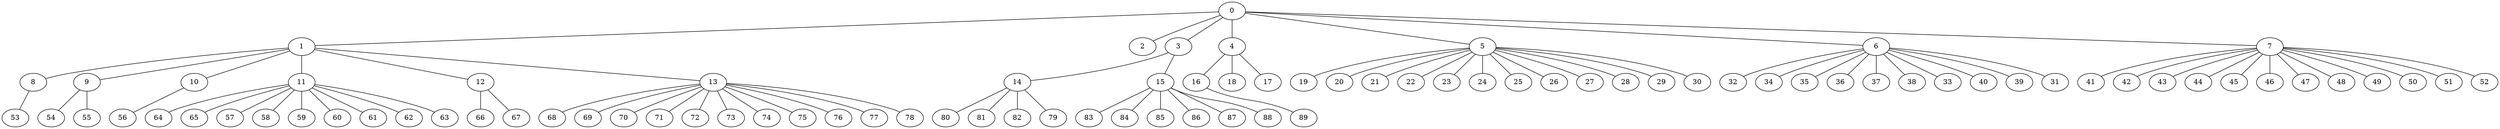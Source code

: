 
graph graphname {
    0 -- 1
0 -- 2
0 -- 3
0 -- 4
0 -- 5
0 -- 6
0 -- 7
1 -- 8
1 -- 9
1 -- 10
1 -- 11
1 -- 12
1 -- 13
3 -- 14
3 -- 15
4 -- 16
4 -- 18
4 -- 17
5 -- 19
5 -- 20
5 -- 21
5 -- 22
5 -- 23
5 -- 24
5 -- 25
5 -- 26
5 -- 27
5 -- 28
5 -- 29
5 -- 30
6 -- 32
6 -- 34
6 -- 35
6 -- 36
6 -- 37
6 -- 38
6 -- 33
6 -- 40
6 -- 39
6 -- 31
7 -- 41
7 -- 42
7 -- 43
7 -- 44
7 -- 45
7 -- 46
7 -- 47
7 -- 48
7 -- 49
7 -- 50
7 -- 51
7 -- 52
8 -- 53
9 -- 54
9 -- 55
10 -- 56
11 -- 64
11 -- 65
11 -- 57
11 -- 58
11 -- 59
11 -- 60
11 -- 61
11 -- 62
11 -- 63
12 -- 66
12 -- 67
13 -- 68
13 -- 69
13 -- 70
13 -- 71
13 -- 72
13 -- 73
13 -- 74
13 -- 75
13 -- 76
13 -- 77
13 -- 78
14 -- 80
14 -- 81
14 -- 82
14 -- 79
15 -- 83
15 -- 84
15 -- 85
15 -- 86
15 -- 87
15 -- 88
16 -- 89

}
